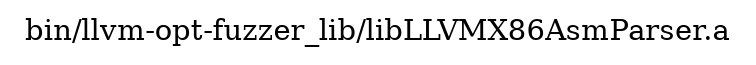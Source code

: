 digraph "bin/llvm-opt-fuzzer_lib/libLLVMX86AsmParser.a" {
	label="bin/llvm-opt-fuzzer_lib/libLLVMX86AsmParser.a";
	rankdir=LR;

}
